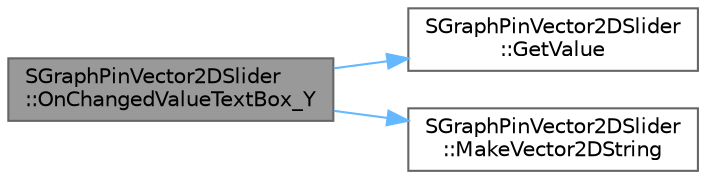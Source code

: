 digraph "SGraphPinVector2DSlider::OnChangedValueTextBox_Y"
{
 // INTERACTIVE_SVG=YES
 // LATEX_PDF_SIZE
  bgcolor="transparent";
  edge [fontname=Helvetica,fontsize=10,labelfontname=Helvetica,labelfontsize=10];
  node [fontname=Helvetica,fontsize=10,shape=box,height=0.2,width=0.4];
  rankdir="LR";
  Node1 [id="Node000001",label="SGraphPinVector2DSlider\l::OnChangedValueTextBox_Y",height=0.2,width=0.4,color="gray40", fillcolor="grey60", style="filled", fontcolor="black",tooltip=" "];
  Node1 -> Node2 [id="edge1_Node000001_Node000002",color="steelblue1",style="solid",tooltip=" "];
  Node2 [id="Node000002",label="SGraphPinVector2DSlider\l::GetValue",height=0.2,width=0.4,color="grey40", fillcolor="white", style="filled",URL="$df/d64/classSGraphPinVector2DSlider.html#af3ae91fdb46d91c1f7fee639256552a6",tooltip=" "];
  Node1 -> Node3 [id="edge2_Node000001_Node000003",color="steelblue1",style="solid",tooltip=" "];
  Node3 [id="Node000003",label="SGraphPinVector2DSlider\l::MakeVector2DString",height=0.2,width=0.4,color="grey40", fillcolor="white", style="filled",URL="$df/d64/classSGraphPinVector2DSlider.html#a87e72428bdccf88e59cccb17e6acb410",tooltip=" "];
}
